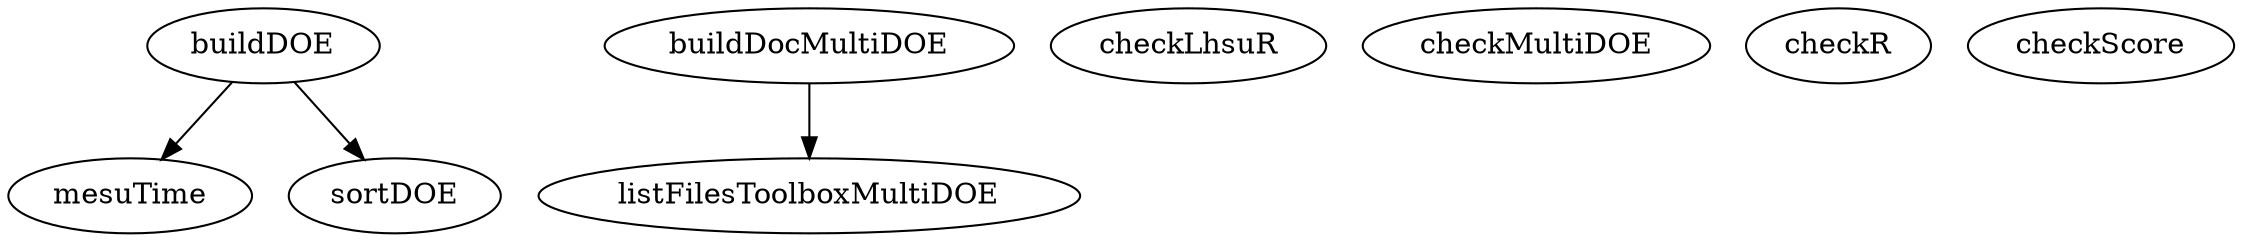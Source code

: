/* Created by mdot for Matlab */
digraph m2html {
  buildDOE -> mesuTime;
  buildDOE -> sortDOE;
  buildDocMultiDOE -> listFilesToolboxMultiDOE;

  buildDOE [URL="buildDOE.html"];
  buildDocMultiDOE [URL="buildDocMultiDOE.html"];
  checkLhsuR [URL="checkLhsuR.html"];
  checkMultiDOE [URL="checkMultiDOE.html"];
  checkR [URL="checkR.html"];
  checkScore [URL="checkScore.html"];
  listFilesToolboxMultiDOE [URL="listFilesToolboxMultiDOE.html"];
  mesuTime [URL="mesuTime.html"];
  sortDOE [URL="sortDOE.html"];
}